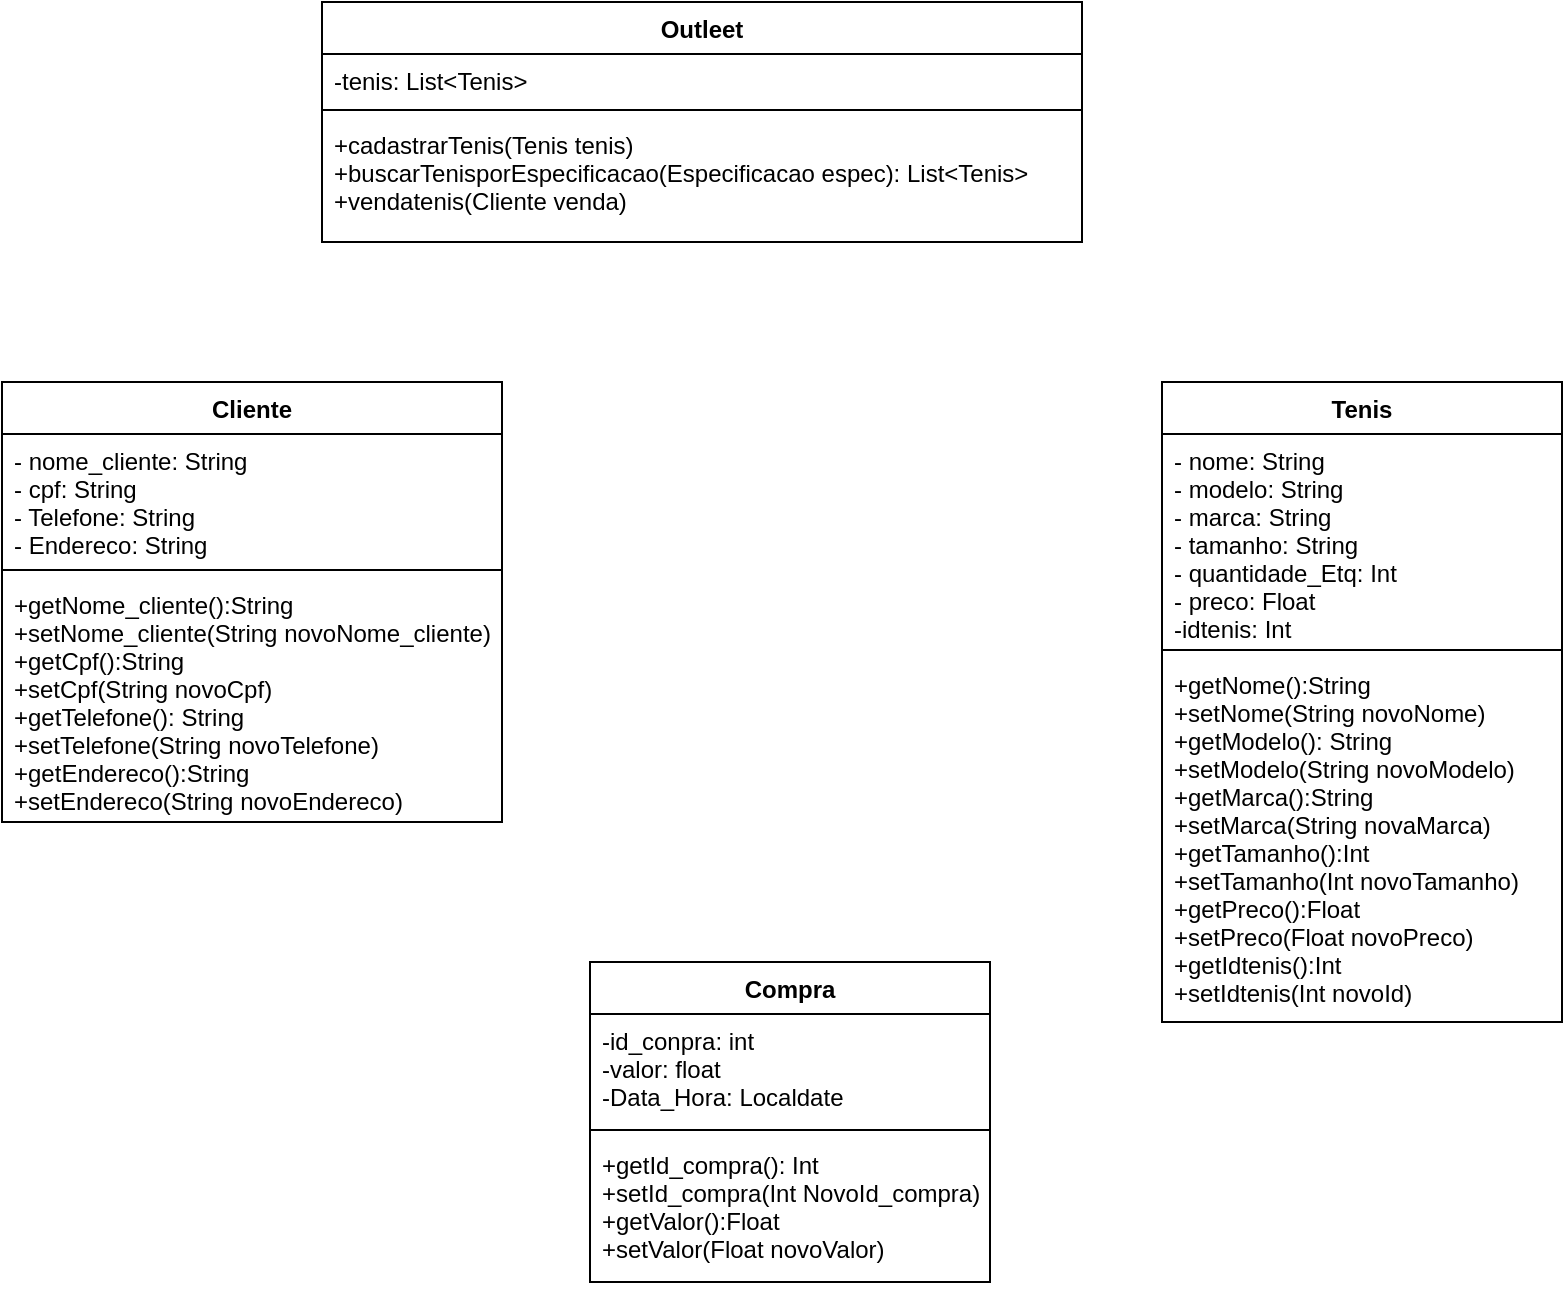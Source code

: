 <mxfile version="20.2.7" type="device"><diagram id="dveIPGVCvV0oF_FlYRkm" name="Página-1"><mxGraphModel dx="1422" dy="794" grid="1" gridSize="10" guides="1" tooltips="1" connect="1" arrows="1" fold="1" page="1" pageScale="1" pageWidth="827" pageHeight="1169" math="0" shadow="0"><root><mxCell id="0"/><mxCell id="1" parent="0"/><mxCell id="msoV4Io_oIAadqR7j5TP-1" value="Tenis" style="swimlane;fontStyle=1;align=center;verticalAlign=top;childLayout=stackLayout;horizontal=1;startSize=26;horizontalStack=0;resizeParent=1;resizeParentMax=0;resizeLast=0;collapsible=1;marginBottom=0;" parent="1" vertex="1"><mxGeometry x="600" y="250" width="200" height="320" as="geometry"/></mxCell><mxCell id="msoV4Io_oIAadqR7j5TP-2" value="- nome: String&#10;- modelo: String&#10;- marca: String&#10;- tamanho: String&#10;- quantidade_Etq: Int&#10;- preco: Float&#10;-idtenis: Int " style="text;strokeColor=none;fillColor=none;align=left;verticalAlign=top;spacingLeft=4;spacingRight=4;overflow=hidden;rotatable=0;points=[[0,0.5],[1,0.5]];portConstraint=eastwest;" parent="msoV4Io_oIAadqR7j5TP-1" vertex="1"><mxGeometry y="26" width="200" height="104" as="geometry"/></mxCell><mxCell id="msoV4Io_oIAadqR7j5TP-3" value="" style="line;strokeWidth=1;fillColor=none;align=left;verticalAlign=middle;spacingTop=-1;spacingLeft=3;spacingRight=3;rotatable=0;labelPosition=right;points=[];portConstraint=eastwest;" parent="msoV4Io_oIAadqR7j5TP-1" vertex="1"><mxGeometry y="130" width="200" height="8" as="geometry"/></mxCell><mxCell id="msoV4Io_oIAadqR7j5TP-4" value="+getNome():String&#10;+setNome(String novoNome)&#10;+getModelo(): String&#10;+setModelo(String novoModelo)&#10;+getMarca():String&#10;+setMarca(String novaMarca)&#10;+getTamanho():Int&#10;+setTamanho(Int novoTamanho)&#10;+getPreco():Float&#10;+setPreco(Float novoPreco)&#10;+getIdtenis():Int&#10;+setIdtenis(Int novoId)&#10;" style="text;strokeColor=none;fillColor=none;align=left;verticalAlign=top;spacingLeft=4;spacingRight=4;overflow=hidden;rotatable=0;points=[[0,0.5],[1,0.5]];portConstraint=eastwest;" parent="msoV4Io_oIAadqR7j5TP-1" vertex="1"><mxGeometry y="138" width="200" height="182" as="geometry"/></mxCell><mxCell id="msoV4Io_oIAadqR7j5TP-5" value="Outleet" style="swimlane;fontStyle=1;align=center;verticalAlign=top;childLayout=stackLayout;horizontal=1;startSize=26;horizontalStack=0;resizeParent=1;resizeParentMax=0;resizeLast=0;collapsible=1;marginBottom=0;" parent="1" vertex="1"><mxGeometry x="180" y="60" width="380" height="120" as="geometry"/></mxCell><mxCell id="msoV4Io_oIAadqR7j5TP-6" value="-tenis: List&lt;Tenis&gt;" style="text;strokeColor=none;fillColor=none;align=left;verticalAlign=top;spacingLeft=4;spacingRight=4;overflow=hidden;rotatable=0;points=[[0,0.5],[1,0.5]];portConstraint=eastwest;" parent="msoV4Io_oIAadqR7j5TP-5" vertex="1"><mxGeometry y="26" width="380" height="24" as="geometry"/></mxCell><mxCell id="msoV4Io_oIAadqR7j5TP-7" value="" style="line;strokeWidth=1;fillColor=none;align=left;verticalAlign=middle;spacingTop=-1;spacingLeft=3;spacingRight=3;rotatable=0;labelPosition=right;points=[];portConstraint=eastwest;" parent="msoV4Io_oIAadqR7j5TP-5" vertex="1"><mxGeometry y="50" width="380" height="8" as="geometry"/></mxCell><mxCell id="msoV4Io_oIAadqR7j5TP-8" value="+cadastrarTenis(Tenis tenis)&#10;+buscarTenisporEspecificacao(Especificacao espec): List&lt;Tenis&gt;&#10;+vendatenis(Cliente venda)" style="text;strokeColor=none;fillColor=none;align=left;verticalAlign=top;spacingLeft=4;spacingRight=4;overflow=hidden;rotatable=0;points=[[0,0.5],[1,0.5]];portConstraint=eastwest;" parent="msoV4Io_oIAadqR7j5TP-5" vertex="1"><mxGeometry y="58" width="380" height="62" as="geometry"/></mxCell><mxCell id="msoV4Io_oIAadqR7j5TP-9" value="Cliente" style="swimlane;fontStyle=1;align=center;verticalAlign=top;childLayout=stackLayout;horizontal=1;startSize=26;horizontalStack=0;resizeParent=1;resizeParentMax=0;resizeLast=0;collapsible=1;marginBottom=0;" parent="1" vertex="1"><mxGeometry x="20" y="250" width="250" height="220" as="geometry"/></mxCell><mxCell id="msoV4Io_oIAadqR7j5TP-10" value="- nome_cliente: String&#10;- cpf: String&#10;- Telefone: String&#10;- Endereco: String" style="text;strokeColor=none;fillColor=none;align=left;verticalAlign=top;spacingLeft=4;spacingRight=4;overflow=hidden;rotatable=0;points=[[0,0.5],[1,0.5]];portConstraint=eastwest;" parent="msoV4Io_oIAadqR7j5TP-9" vertex="1"><mxGeometry y="26" width="250" height="64" as="geometry"/></mxCell><mxCell id="msoV4Io_oIAadqR7j5TP-11" value="" style="line;strokeWidth=1;fillColor=none;align=left;verticalAlign=middle;spacingTop=-1;spacingLeft=3;spacingRight=3;rotatable=0;labelPosition=right;points=[];portConstraint=eastwest;" parent="msoV4Io_oIAadqR7j5TP-9" vertex="1"><mxGeometry y="90" width="250" height="8" as="geometry"/></mxCell><mxCell id="msoV4Io_oIAadqR7j5TP-12" value="+getNome_cliente():String&#10;+setNome_cliente(String novoNome_cliente)&#10;+getCpf():String&#10;+setCpf(String novoCpf)&#10;+getTelefone(): String&#10;+setTelefone(String novoTelefone)&#10;+getEndereco():String&#10;+setEndereco(String novoEndereco)" style="text;strokeColor=none;fillColor=none;align=left;verticalAlign=top;spacingLeft=4;spacingRight=4;overflow=hidden;rotatable=0;points=[[0,0.5],[1,0.5]];portConstraint=eastwest;" parent="msoV4Io_oIAadqR7j5TP-9" vertex="1"><mxGeometry y="98" width="250" height="122" as="geometry"/></mxCell><mxCell id="Cnt3xlAb2RzDHUNTcaJp-9" value="Compra" style="swimlane;fontStyle=1;align=center;verticalAlign=top;childLayout=stackLayout;horizontal=1;startSize=26;horizontalStack=0;resizeParent=1;resizeParentMax=0;resizeLast=0;collapsible=1;marginBottom=0;" vertex="1" parent="1"><mxGeometry x="314" y="540" width="200" height="160" as="geometry"/></mxCell><mxCell id="Cnt3xlAb2RzDHUNTcaJp-10" value="-id_conpra: int&#10;-valor: float&#10;-Data_Hora: Localdate" style="text;strokeColor=none;fillColor=none;align=left;verticalAlign=top;spacingLeft=4;spacingRight=4;overflow=hidden;rotatable=0;points=[[0,0.5],[1,0.5]];portConstraint=eastwest;" vertex="1" parent="Cnt3xlAb2RzDHUNTcaJp-9"><mxGeometry y="26" width="200" height="54" as="geometry"/></mxCell><mxCell id="Cnt3xlAb2RzDHUNTcaJp-11" value="" style="line;strokeWidth=1;fillColor=none;align=left;verticalAlign=middle;spacingTop=-1;spacingLeft=3;spacingRight=3;rotatable=0;labelPosition=right;points=[];portConstraint=eastwest;" vertex="1" parent="Cnt3xlAb2RzDHUNTcaJp-9"><mxGeometry y="80" width="200" height="8" as="geometry"/></mxCell><mxCell id="Cnt3xlAb2RzDHUNTcaJp-12" value="+getId_compra(): Int&#10;+setId_compra(Int NovoId_compra)&#10;+getValor():Float&#10;+setValor(Float novoValor)&#10;" style="text;strokeColor=none;fillColor=none;align=left;verticalAlign=top;spacingLeft=4;spacingRight=4;overflow=hidden;rotatable=0;points=[[0,0.5],[1,0.5]];portConstraint=eastwest;" vertex="1" parent="Cnt3xlAb2RzDHUNTcaJp-9"><mxGeometry y="88" width="200" height="72" as="geometry"/></mxCell></root></mxGraphModel></diagram></mxfile>
